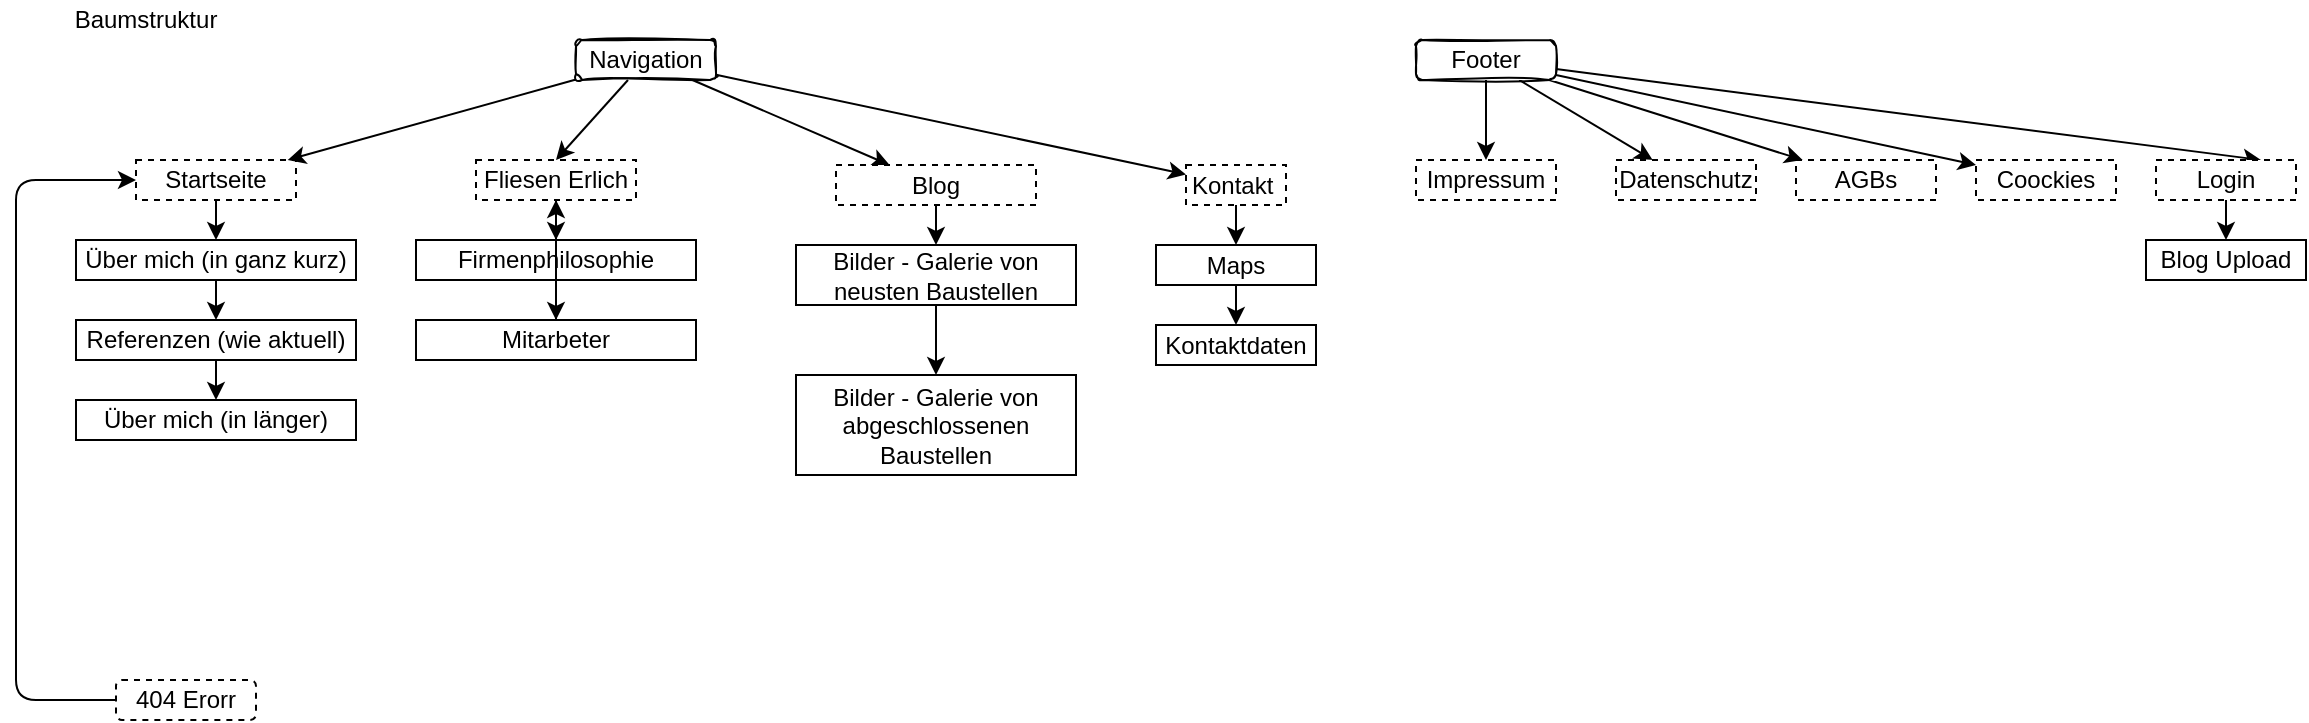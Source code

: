 <mxfile>
    <diagram id="aZx9UbgrfGUgNDw9t-OE" name="Page-1">
        <mxGraphModel dx="913" dy="469" grid="1" gridSize="10" guides="1" tooltips="1" connect="1" arrows="1" fold="1" page="1" pageScale="1" pageWidth="1169" pageHeight="827" math="0" shadow="0">
            <root>
                <mxCell id="0"/>
                <mxCell id="1" parent="0"/>
                <mxCell id="2" value="Baumstruktur" style="text;html=1;strokeColor=none;fillColor=none;align=center;verticalAlign=middle;whiteSpace=wrap;rounded=0;" parent="1" vertex="1">
                    <mxGeometry x="40" y="20" width="70" height="20" as="geometry"/>
                </mxCell>
                <mxCell id="20" style="edgeStyle=none;html=1;" parent="1" source="5" target="9" edge="1">
                    <mxGeometry relative="1" as="geometry"/>
                </mxCell>
                <mxCell id="5" value="Über mich (in ganz kurz)" style="rounded=0;whiteSpace=wrap;html=1;" parent="1" vertex="1">
                    <mxGeometry x="40" y="140" width="140" height="20" as="geometry"/>
                </mxCell>
                <mxCell id="19" style="edgeStyle=none;html=1;" parent="1" source="6" target="5" edge="1">
                    <mxGeometry relative="1" as="geometry"/>
                </mxCell>
                <mxCell id="6" value="Startseite" style="rounded=5;whiteSpace=wrap;html=1;arcSize=48;dashed=1;" parent="1" vertex="1">
                    <mxGeometry x="70" y="100" width="80" height="20" as="geometry"/>
                </mxCell>
                <mxCell id="21" style="edgeStyle=none;html=1;" parent="1" source="9" target="11" edge="1">
                    <mxGeometry relative="1" as="geometry"/>
                </mxCell>
                <mxCell id="9" value="Referenzen (wie aktuell)" style="rounded=0;whiteSpace=wrap;html=1;" parent="1" vertex="1">
                    <mxGeometry x="40" y="180" width="140" height="20" as="geometry"/>
                </mxCell>
                <mxCell id="11" value="Über mich (in länger)" style="rounded=0;whiteSpace=wrap;html=1;" parent="1" vertex="1">
                    <mxGeometry x="40" y="220" width="140" height="20" as="geometry"/>
                </mxCell>
                <mxCell id="55" style="edgeStyle=none;html=1;" parent="1" source="12" target="54" edge="1">
                    <mxGeometry relative="1" as="geometry"/>
                </mxCell>
                <mxCell id="12" value="Firmenphilosophie" style="rounded=0;whiteSpace=wrap;html=1;" parent="1" vertex="1">
                    <mxGeometry x="210" y="140" width="140" height="20" as="geometry"/>
                </mxCell>
                <mxCell id="28" style="edgeStyle=none;html=1;" parent="1" source="13" target="23" edge="1">
                    <mxGeometry relative="1" as="geometry"/>
                </mxCell>
                <mxCell id="13" value="Kontakt&amp;nbsp;" style="rounded=0;whiteSpace=wrap;html=1;dashed=1;" parent="1" vertex="1">
                    <mxGeometry x="595" y="102.5" width="50" height="20" as="geometry"/>
                </mxCell>
                <mxCell id="53" style="edgeStyle=none;html=1;exitX=0.5;exitY=1;exitDx=0;exitDy=0;entryX=0.5;entryY=0;entryDx=0;entryDy=0;" parent="1" source="15" target="50" edge="1">
                    <mxGeometry relative="1" as="geometry"/>
                </mxCell>
                <mxCell id="15" value="Bilder - Galerie von neusten Baustellen" style="rounded=0;whiteSpace=wrap;html=1;" parent="1" vertex="1">
                    <mxGeometry x="400" y="142.5" width="140" height="30" as="geometry"/>
                </mxCell>
                <mxCell id="29" style="edgeStyle=none;html=1;" parent="1" source="23" target="24" edge="1">
                    <mxGeometry relative="1" as="geometry"/>
                </mxCell>
                <mxCell id="23" value="Maps&lt;br&gt;" style="rounded=0;whiteSpace=wrap;html=1;" parent="1" vertex="1">
                    <mxGeometry x="580" y="142.5" width="80" height="20" as="geometry"/>
                </mxCell>
                <mxCell id="24" value="Kontaktdaten&lt;br&gt;" style="rounded=0;whiteSpace=wrap;html=1;" parent="1" vertex="1">
                    <mxGeometry x="580" y="182.5" width="80" height="20" as="geometry"/>
                </mxCell>
                <mxCell id="25" value="Datenschutz" style="rounded=0;whiteSpace=wrap;html=1;dashed=1;" parent="1" vertex="1">
                    <mxGeometry x="810" y="100" width="70" height="20" as="geometry"/>
                </mxCell>
                <mxCell id="26" value="Impressum" style="rounded=0;whiteSpace=wrap;html=1;dashed=1;" parent="1" vertex="1">
                    <mxGeometry x="710" y="100" width="70" height="20" as="geometry"/>
                </mxCell>
                <mxCell id="27" value="AGBs" style="rounded=0;whiteSpace=wrap;html=1;dashed=1;" parent="1" vertex="1">
                    <mxGeometry x="900" y="100" width="70" height="20" as="geometry"/>
                </mxCell>
                <mxCell id="31" style="edgeStyle=none;html=1;" parent="1" source="30" target="6" edge="1">
                    <mxGeometry relative="1" as="geometry"/>
                </mxCell>
                <mxCell id="32" style="edgeStyle=none;html=1;" parent="1" source="30" target="13" edge="1">
                    <mxGeometry relative="1" as="geometry"/>
                </mxCell>
                <mxCell id="39" style="edgeStyle=none;html=1;" parent="1" source="30" target="37" edge="1">
                    <mxGeometry relative="1" as="geometry"/>
                </mxCell>
                <mxCell id="57" style="edgeStyle=none;html=1;entryX=0.5;entryY=0;entryDx=0;entryDy=0;" parent="1" source="30" target="56" edge="1">
                    <mxGeometry relative="1" as="geometry"/>
                </mxCell>
                <mxCell id="30" value="Navigation" style="rounded=1;whiteSpace=wrap;html=1;shadow=0;glass=0;sketch=1;" parent="1" vertex="1">
                    <mxGeometry x="290" y="40" width="70" height="20" as="geometry"/>
                </mxCell>
                <mxCell id="34" style="edgeStyle=none;html=1;" parent="1" source="33" target="26" edge="1">
                    <mxGeometry relative="1" as="geometry"/>
                </mxCell>
                <mxCell id="35" style="edgeStyle=none;html=1;" parent="1" source="33" target="25" edge="1">
                    <mxGeometry relative="1" as="geometry"/>
                </mxCell>
                <mxCell id="36" style="edgeStyle=none;html=1;" parent="1" source="33" target="27" edge="1">
                    <mxGeometry relative="1" as="geometry"/>
                </mxCell>
                <mxCell id="41" style="edgeStyle=none;html=1;" parent="1" source="33" target="40" edge="1">
                    <mxGeometry relative="1" as="geometry"/>
                </mxCell>
                <mxCell id="46" style="edgeStyle=none;html=1;entryX=0.75;entryY=0;entryDx=0;entryDy=0;" parent="1" source="33" target="43" edge="1">
                    <mxGeometry relative="1" as="geometry"/>
                </mxCell>
                <mxCell id="33" value="Footer" style="rounded=1;whiteSpace=wrap;html=1;sketch=1;" parent="1" vertex="1">
                    <mxGeometry x="710" y="40" width="70" height="20" as="geometry"/>
                </mxCell>
                <mxCell id="48" style="edgeStyle=none;html=1;" parent="1" source="37" target="15" edge="1">
                    <mxGeometry relative="1" as="geometry"/>
                </mxCell>
                <mxCell id="37" value="Blog" style="rounded=5;whiteSpace=wrap;html=1;arcSize=48;dashed=1;" parent="1" vertex="1">
                    <mxGeometry x="420" y="102.5" width="100" height="20" as="geometry"/>
                </mxCell>
                <mxCell id="40" value="Coockies" style="rounded=0;whiteSpace=wrap;html=1;dashed=1;" parent="1" vertex="1">
                    <mxGeometry x="990" y="100" width="70" height="20" as="geometry"/>
                </mxCell>
                <mxCell id="45" style="edgeStyle=none;html=1;" parent="1" source="43" target="44" edge="1">
                    <mxGeometry relative="1" as="geometry"/>
                </mxCell>
                <mxCell id="43" value="Login" style="rounded=0;whiteSpace=wrap;html=1;dashed=1;" parent="1" vertex="1">
                    <mxGeometry x="1080" y="100" width="70" height="20" as="geometry"/>
                </mxCell>
                <mxCell id="44" value="Blog Upload" style="rounded=0;whiteSpace=wrap;html=1;" parent="1" vertex="1">
                    <mxGeometry x="1075" y="140" width="80" height="20" as="geometry"/>
                </mxCell>
                <mxCell id="52" style="edgeStyle=none;html=1;entryX=0;entryY=0.5;entryDx=0;entryDy=0;" parent="1" source="47" target="6" edge="1">
                    <mxGeometry relative="1" as="geometry">
                        <Array as="points">
                            <mxPoint x="10" y="370"/>
                            <mxPoint x="10" y="110"/>
                        </Array>
                    </mxGeometry>
                </mxCell>
                <mxCell id="47" value="404 Erorr" style="rounded=1;whiteSpace=wrap;html=1;dashed=1;" parent="1" vertex="1">
                    <mxGeometry x="60" y="360" width="70" height="20" as="geometry"/>
                </mxCell>
                <mxCell id="50" value="Bilder - Galerie von abgeschlossenen Baustellen" style="rounded=0;whiteSpace=wrap;html=1;" parent="1" vertex="1">
                    <mxGeometry x="400" y="207.5" width="140" height="50" as="geometry"/>
                </mxCell>
                <mxCell id="59" value="" style="edgeStyle=none;html=1;" edge="1" parent="1" source="54" target="56">
                    <mxGeometry relative="1" as="geometry"/>
                </mxCell>
                <mxCell id="54" value="Mitarbeter" style="rounded=0;whiteSpace=wrap;html=1;" parent="1" vertex="1">
                    <mxGeometry x="210" y="180" width="140" height="20" as="geometry"/>
                </mxCell>
                <mxCell id="58" style="edgeStyle=none;html=1;" parent="1" source="56" target="12" edge="1">
                    <mxGeometry relative="1" as="geometry"/>
                </mxCell>
                <mxCell id="56" value="Fliesen Erlich" style="rounded=5;whiteSpace=wrap;html=1;arcSize=48;dashed=1;" parent="1" vertex="1">
                    <mxGeometry x="240" y="100" width="80" height="20" as="geometry"/>
                </mxCell>
            </root>
        </mxGraphModel>
    </diagram>
</mxfile>